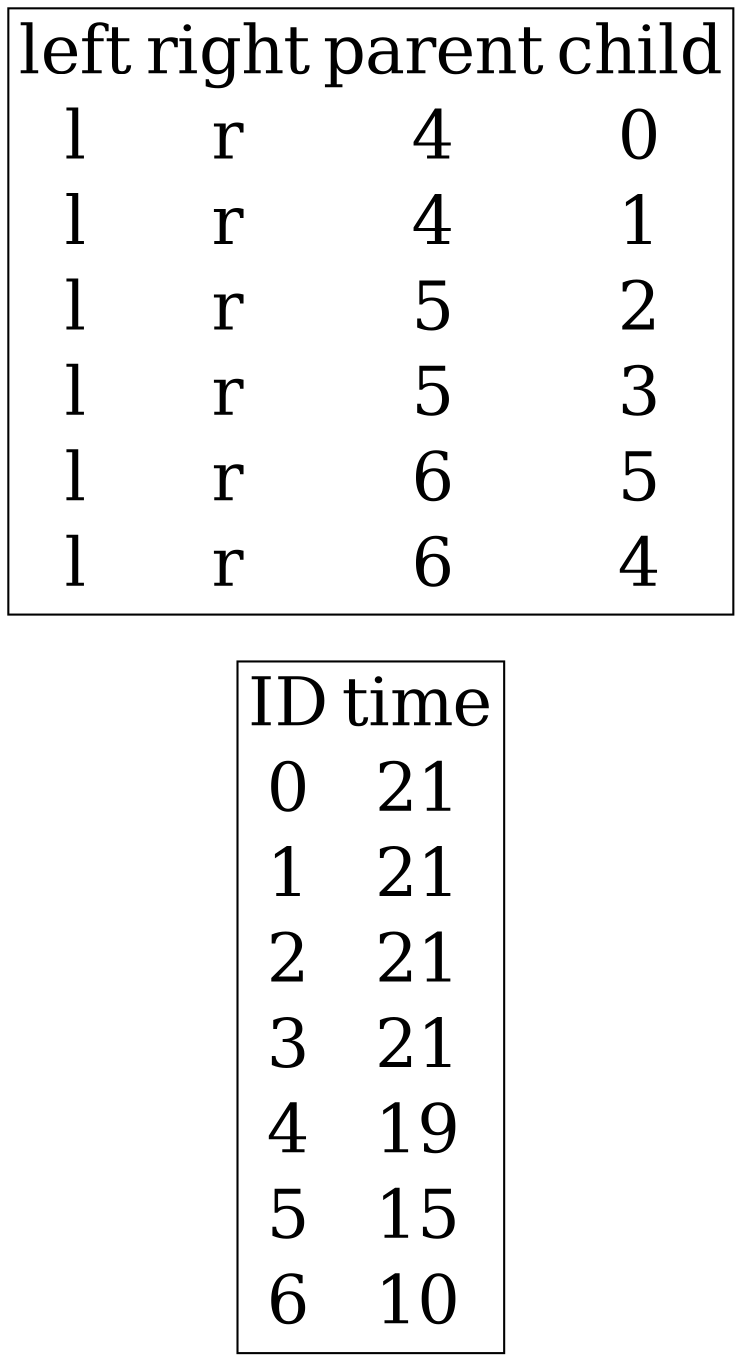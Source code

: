 digraph NH {
rankdir=LR;
NodeTable [
    pos="0,0!",
    fontsize=32,
    shape=plaintext
    label=<


    <table border='1' cellborder='0'>
        <tr><td>ID</td><td>time</td></tr>
        <tr><td>0</td><td>21</td></tr>
        <tr><td>1</td><td>21</td></tr>
        <tr><td>2</td><td>21</td></tr>
        <tr><td>3</td><td>21</td></tr>
        <tr><td>4</td><td>19</td></tr>
        <tr><td>5</td><td>15</td></tr>
        <tr><td>6</td><td>10</td></tr>
    </table>

    >
];

EdgeTable [
    pos="4,0!",
    fontsize=32,
    shape=plain
    label=<
    <table border='1' cellborder='0'>
        <tr><td>left</td><td>right</td><td>parent</td><td>child</td></tr>
        <tr><td>l</td><td>r</td><td>4</td><td>0</td></tr>
        <tr><td>l</td><td>r</td><td>4</td><td>1</td></tr>
        <tr><td>l</td><td>r</td><td>5</td><td>2</td></tr>
        <tr><td>l</td><td>r</td><td>5</td><td>3</td></tr>
        <tr><td>l</td><td>r</td><td>6</td><td>5</td></tr>
        <tr><td>l</td><td>r</td><td>6</td><td>4</td></tr>
    </table>

    >
]


}
    
